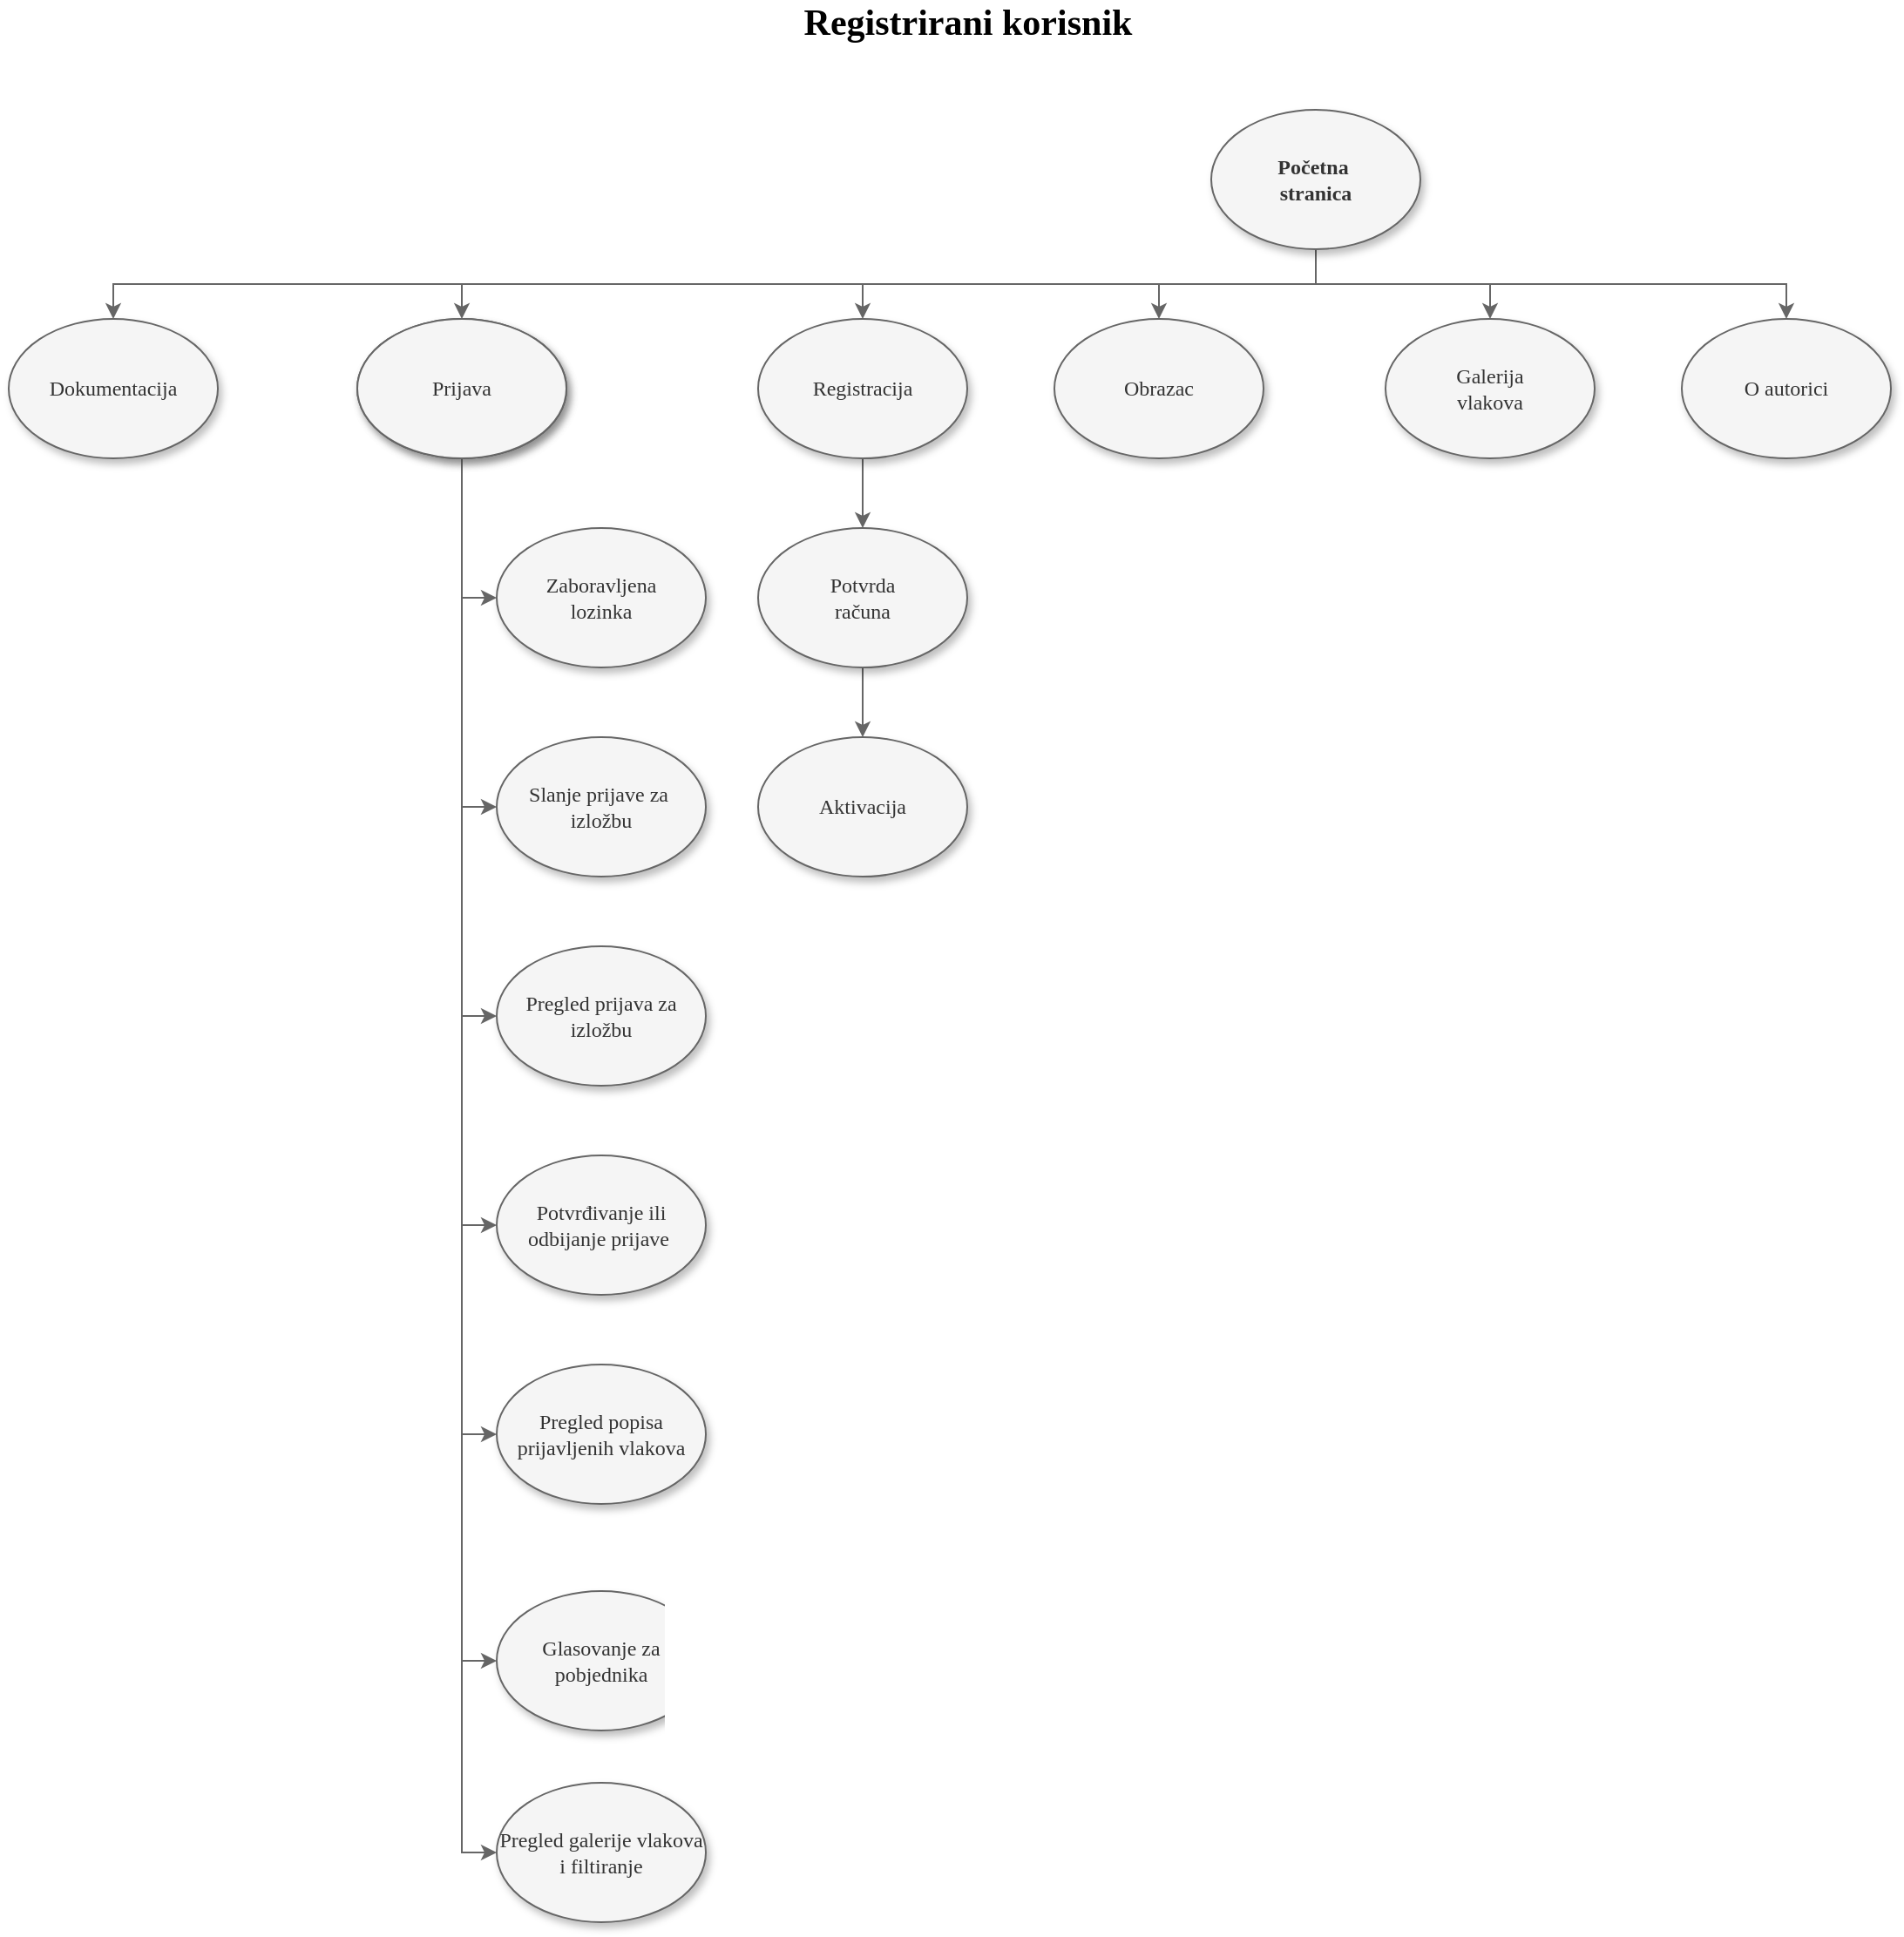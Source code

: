 <mxfile version="14.4.9" type="device"><diagram id="7aXpM5MLto7F73KsSwtq" name="Page-1"><mxGraphModel dx="1038" dy="2163" grid="1" gridSize="10" guides="1" tooltips="1" connect="1" arrows="1" fold="1" page="1" pageScale="1" pageWidth="1169" pageHeight="1654" math="0" shadow="0"><root><mxCell id="0"/><mxCell id="1" parent="0"/><mxCell id="Zxk2ZAcbBmxBwG1igcRP-1" style="edgeStyle=orthogonalEdgeStyle;rounded=0;orthogonalLoop=1;jettySize=auto;html=1;entryX=0.5;entryY=0;entryDx=0;entryDy=0;fillColor=#f5f5f5;strokeColor=#666666;" edge="1" parent="1" target="Zxk2ZAcbBmxBwG1igcRP-21"><mxGeometry relative="1" as="geometry"><mxPoint x="1040" y="140" as="sourcePoint"/><Array as="points"><mxPoint x="1040" y="140"/><mxPoint x="230" y="140"/></Array></mxGeometry></mxCell><mxCell id="Zxk2ZAcbBmxBwG1igcRP-2" style="edgeStyle=orthogonalEdgeStyle;rounded=0;orthogonalLoop=1;jettySize=auto;html=1;entryX=0.5;entryY=0;entryDx=0;entryDy=0;fillColor=#f5f5f5;strokeColor=#666666;" edge="1" parent="1" target="Zxk2ZAcbBmxBwG1igcRP-15"><mxGeometry relative="1" as="geometry"><mxPoint x="950" y="140" as="sourcePoint"/><Array as="points"><mxPoint x="950" y="140"/><mxPoint x="660" y="140"/></Array></mxGeometry></mxCell><mxCell id="Zxk2ZAcbBmxBwG1igcRP-3" style="edgeStyle=orthogonalEdgeStyle;rounded=0;orthogonalLoop=1;jettySize=auto;html=1;entryX=0.5;entryY=0;entryDx=0;entryDy=0;fillColor=#f5f5f5;strokeColor=#666666;" edge="1" parent="1" source="Zxk2ZAcbBmxBwG1igcRP-7" target="Zxk2ZAcbBmxBwG1igcRP-24"><mxGeometry relative="1" as="geometry"><Array as="points"><mxPoint x="920" y="140"/><mxPoint x="830" y="140"/></Array></mxGeometry></mxCell><mxCell id="Zxk2ZAcbBmxBwG1igcRP-4" style="edgeStyle=orthogonalEdgeStyle;rounded=0;orthogonalLoop=1;jettySize=auto;html=1;fillColor=#f5f5f5;strokeColor=#666666;" edge="1" parent="1" source="Zxk2ZAcbBmxBwG1igcRP-7" target="Zxk2ZAcbBmxBwG1igcRP-25"><mxGeometry relative="1" as="geometry"><Array as="points"><mxPoint x="920" y="140"/><mxPoint x="1020" y="140"/></Array></mxGeometry></mxCell><mxCell id="Zxk2ZAcbBmxBwG1igcRP-5" style="edgeStyle=orthogonalEdgeStyle;rounded=0;orthogonalLoop=1;jettySize=auto;html=1;entryX=0.5;entryY=0;entryDx=0;entryDy=0;fillColor=#f5f5f5;strokeColor=#666666;" edge="1" parent="1" source="Zxk2ZAcbBmxBwG1igcRP-7" target="Zxk2ZAcbBmxBwG1igcRP-26"><mxGeometry relative="1" as="geometry"><Array as="points"><mxPoint x="920" y="140"/><mxPoint x="1190" y="140"/></Array></mxGeometry></mxCell><mxCell id="Zxk2ZAcbBmxBwG1igcRP-6" style="edgeStyle=orthogonalEdgeStyle;rounded=0;orthogonalLoop=1;jettySize=auto;html=1;fillColor=#f5f5f5;strokeColor=#666666;" edge="1" parent="1" source="Zxk2ZAcbBmxBwG1igcRP-7" target="Zxk2ZAcbBmxBwG1igcRP-29"><mxGeometry relative="1" as="geometry"><Array as="points"><mxPoint x="920" y="140"/><mxPoint x="430" y="140"/></Array></mxGeometry></mxCell><mxCell id="Zxk2ZAcbBmxBwG1igcRP-7" value="&lt;b&gt;Početna&amp;nbsp;&lt;br&gt;stranica&lt;/b&gt;" style="ellipse;whiteSpace=wrap;html=1;rounded=0;shadow=1;comic=0;labelBackgroundColor=none;strokeWidth=1;fontFamily=Verdana;fontSize=12;align=center;fillColor=#f5f5f5;fontColor=#333333;strokeColor=#666666;" vertex="1" parent="1"><mxGeometry x="860" y="40" width="120" height="80" as="geometry"/></mxCell><mxCell id="Zxk2ZAcbBmxBwG1igcRP-8" style="edgeStyle=orthogonalEdgeStyle;rounded=0;orthogonalLoop=1;jettySize=auto;html=1;exitX=0.5;exitY=1;exitDx=0;exitDy=0;entryX=0;entryY=0.5;entryDx=0;entryDy=0;fillColor=#f5f5f5;strokeColor=#666666;" edge="1" parent="1" source="Zxk2ZAcbBmxBwG1igcRP-13" target="Zxk2ZAcbBmxBwG1igcRP-27"><mxGeometry relative="1" as="geometry"/></mxCell><mxCell id="Zxk2ZAcbBmxBwG1igcRP-9" style="edgeStyle=orthogonalEdgeStyle;rounded=0;orthogonalLoop=1;jettySize=auto;html=1;entryX=0;entryY=0.5;entryDx=0;entryDy=0;fillColor=#f5f5f5;strokeColor=#666666;" edge="1" parent="1" source="Zxk2ZAcbBmxBwG1igcRP-13" target="Zxk2ZAcbBmxBwG1igcRP-20"><mxGeometry relative="1" as="geometry"/></mxCell><mxCell id="Zxk2ZAcbBmxBwG1igcRP-10" style="edgeStyle=orthogonalEdgeStyle;rounded=0;orthogonalLoop=1;jettySize=auto;html=1;entryX=0;entryY=0.5;entryDx=0;entryDy=0;fillColor=#f5f5f5;strokeColor=#666666;" edge="1" parent="1" source="Zxk2ZAcbBmxBwG1igcRP-13" target="Zxk2ZAcbBmxBwG1igcRP-19"><mxGeometry relative="1" as="geometry"/></mxCell><mxCell id="Zxk2ZAcbBmxBwG1igcRP-11" style="edgeStyle=orthogonalEdgeStyle;rounded=0;orthogonalLoop=1;jettySize=auto;html=1;entryX=0;entryY=0.5;entryDx=0;entryDy=0;fillColor=#f5f5f5;strokeColor=#666666;" edge="1" parent="1" source="Zxk2ZAcbBmxBwG1igcRP-13" target="Zxk2ZAcbBmxBwG1igcRP-22"><mxGeometry relative="1" as="geometry"/></mxCell><mxCell id="Zxk2ZAcbBmxBwG1igcRP-12" style="edgeStyle=orthogonalEdgeStyle;rounded=0;orthogonalLoop=1;jettySize=auto;html=1;entryX=0;entryY=0.5;entryDx=0;entryDy=0;fillColor=#f5f5f5;strokeColor=#666666;" edge="1" parent="1" source="Zxk2ZAcbBmxBwG1igcRP-13" target="Zxk2ZAcbBmxBwG1igcRP-23"><mxGeometry relative="1" as="geometry"/></mxCell><mxCell id="Zxk2ZAcbBmxBwG1igcRP-13" value="&lt;span&gt;Prijava&lt;/span&gt;" style="ellipse;whiteSpace=wrap;html=1;rounded=0;shadow=1;comic=0;labelBackgroundColor=none;strokeWidth=1;fontFamily=Verdana;fontSize=12;align=center;fillColor=#f5f5f5;fontColor=#333333;strokeColor=#666666;" vertex="1" parent="1"><mxGeometry x="370" y="160" width="120" height="80" as="geometry"/></mxCell><mxCell id="Zxk2ZAcbBmxBwG1igcRP-14" style="edgeStyle=orthogonalEdgeStyle;rounded=0;orthogonalLoop=1;jettySize=auto;html=1;exitX=0.5;exitY=1;exitDx=0;exitDy=0;entryX=0.5;entryY=0;entryDx=0;entryDy=0;fillColor=#f5f5f5;strokeColor=#666666;" edge="1" parent="1" source="Zxk2ZAcbBmxBwG1igcRP-15" target="Zxk2ZAcbBmxBwG1igcRP-17"><mxGeometry relative="1" as="geometry"/></mxCell><mxCell id="Zxk2ZAcbBmxBwG1igcRP-15" value="&lt;span&gt;Registracija&lt;/span&gt;" style="ellipse;whiteSpace=wrap;html=1;rounded=0;shadow=1;comic=0;labelBackgroundColor=none;strokeWidth=1;fontFamily=Verdana;fontSize=12;align=center;fillColor=#f5f5f5;fontColor=#333333;strokeColor=#666666;" vertex="1" parent="1"><mxGeometry x="600" y="160" width="120" height="80" as="geometry"/></mxCell><mxCell id="Zxk2ZAcbBmxBwG1igcRP-16" style="edgeStyle=orthogonalEdgeStyle;rounded=0;orthogonalLoop=1;jettySize=auto;html=1;exitX=0.5;exitY=1;exitDx=0;exitDy=0;entryX=0.5;entryY=0;entryDx=0;entryDy=0;fillColor=#f5f5f5;strokeColor=#666666;" edge="1" parent="1" source="Zxk2ZAcbBmxBwG1igcRP-17" target="Zxk2ZAcbBmxBwG1igcRP-18"><mxGeometry relative="1" as="geometry"/></mxCell><mxCell id="Zxk2ZAcbBmxBwG1igcRP-17" value="&lt;span&gt;Potvrda&lt;br&gt;računa&lt;br&gt;&lt;/span&gt;" style="ellipse;whiteSpace=wrap;html=1;rounded=0;shadow=1;comic=0;labelBackgroundColor=none;strokeWidth=1;fontFamily=Verdana;fontSize=12;align=center;fillColor=#f5f5f5;fontColor=#333333;strokeColor=#666666;" vertex="1" parent="1"><mxGeometry x="600" y="280" width="120" height="80" as="geometry"/></mxCell><mxCell id="Zxk2ZAcbBmxBwG1igcRP-18" value="&lt;span&gt;Aktivacija&lt;/span&gt;" style="ellipse;whiteSpace=wrap;html=1;rounded=0;shadow=1;comic=0;labelBackgroundColor=none;strokeWidth=1;fontFamily=Verdana;fontSize=12;align=center;fillColor=#f5f5f5;fontColor=#333333;strokeColor=#666666;" vertex="1" parent="1"><mxGeometry x="600" y="400" width="120" height="80" as="geometry"/></mxCell><mxCell id="Zxk2ZAcbBmxBwG1igcRP-19" value="Slanje prijave za&amp;nbsp;&lt;br&gt;izložbu" style="ellipse;whiteSpace=wrap;html=1;rounded=0;shadow=1;comic=0;labelBackgroundColor=none;strokeWidth=1;fontFamily=Verdana;fontSize=12;align=center;fillColor=#f5f5f5;fontColor=#333333;strokeColor=#666666;" vertex="1" parent="1"><mxGeometry x="450" y="400" width="120" height="80" as="geometry"/></mxCell><mxCell id="Zxk2ZAcbBmxBwG1igcRP-20" value="&lt;span&gt;Zaboravljena&lt;br&gt;lozinka&lt;br&gt;&lt;/span&gt;" style="ellipse;whiteSpace=wrap;html=1;rounded=0;shadow=1;comic=0;labelBackgroundColor=none;strokeWidth=1;fontFamily=Verdana;fontSize=12;align=center;fillColor=#f5f5f5;fontColor=#333333;strokeColor=#666666;" vertex="1" parent="1"><mxGeometry x="450" y="280" width="120" height="80" as="geometry"/></mxCell><mxCell id="Zxk2ZAcbBmxBwG1igcRP-21" value="Dokumentacija" style="ellipse;whiteSpace=wrap;html=1;rounded=0;shadow=1;comic=0;labelBackgroundColor=none;strokeWidth=1;fontFamily=Verdana;fontSize=12;align=center;fillColor=#f5f5f5;fontColor=#333333;strokeColor=#666666;" vertex="1" parent="1"><mxGeometry x="170" y="160" width="120" height="80" as="geometry"/></mxCell><mxCell id="Zxk2ZAcbBmxBwG1igcRP-22" value="Pregled prijava za izložbu" style="ellipse;whiteSpace=wrap;html=1;rounded=0;shadow=1;comic=0;labelBackgroundColor=none;strokeWidth=1;fontFamily=Verdana;fontSize=12;align=center;fillColor=#f5f5f5;fontColor=#333333;strokeColor=#666666;" vertex="1" parent="1"><mxGeometry x="450" y="520" width="120" height="80" as="geometry"/></mxCell><mxCell id="Zxk2ZAcbBmxBwG1igcRP-23" value="Potvrđivanje ili odbijanje prijave&amp;nbsp;" style="ellipse;whiteSpace=wrap;html=1;rounded=0;shadow=1;comic=0;labelBackgroundColor=none;strokeWidth=1;fontFamily=Verdana;fontSize=12;align=center;fillColor=#f5f5f5;fontColor=#333333;strokeColor=#666666;" vertex="1" parent="1"><mxGeometry x="450" y="640" width="120" height="80" as="geometry"/></mxCell><mxCell id="Zxk2ZAcbBmxBwG1igcRP-24" value="&lt;span&gt;Obrazac&lt;/span&gt;" style="ellipse;whiteSpace=wrap;html=1;rounded=0;shadow=1;comic=0;labelBackgroundColor=none;strokeWidth=1;fontFamily=Verdana;fontSize=12;align=center;fillColor=#f5f5f5;fontColor=#333333;strokeColor=#666666;" vertex="1" parent="1"><mxGeometry x="770" y="160" width="120" height="80" as="geometry"/></mxCell><mxCell id="Zxk2ZAcbBmxBwG1igcRP-25" value="&lt;span&gt;Galerija&lt;br&gt;vlakova&lt;br&gt;&lt;/span&gt;" style="ellipse;whiteSpace=wrap;html=1;rounded=0;shadow=1;comic=0;labelBackgroundColor=none;strokeWidth=1;fontFamily=Verdana;fontSize=12;align=center;fillColor=#f5f5f5;fontColor=#333333;strokeColor=#666666;" vertex="1" parent="1"><mxGeometry x="960" y="160" width="120" height="80" as="geometry"/></mxCell><mxCell id="Zxk2ZAcbBmxBwG1igcRP-26" value="&lt;span&gt;O autorici&lt;/span&gt;" style="ellipse;whiteSpace=wrap;html=1;rounded=0;shadow=1;comic=0;labelBackgroundColor=none;strokeWidth=1;fontFamily=Verdana;fontSize=12;align=center;fillColor=#f5f5f5;fontColor=#333333;strokeColor=#666666;" vertex="1" parent="1"><mxGeometry x="1130" y="160" width="120" height="80" as="geometry"/></mxCell><mxCell id="Zxk2ZAcbBmxBwG1igcRP-27" value="Pregled popisa prijavljenih vlakova" style="ellipse;whiteSpace=wrap;html=1;rounded=0;shadow=1;comic=0;labelBackgroundColor=none;strokeWidth=1;fontFamily=Verdana;fontSize=12;align=center;fillColor=#f5f5f5;fontColor=#333333;strokeColor=#666666;" vertex="1" parent="1"><mxGeometry x="450" y="760" width="120" height="80" as="geometry"/></mxCell><mxCell id="Zxk2ZAcbBmxBwG1igcRP-28" style="edgeStyle=orthogonalEdgeStyle;rounded=0;orthogonalLoop=1;jettySize=auto;html=1;entryX=0;entryY=0.5;entryDx=0;entryDy=0;strokeColor=#666666;" edge="1" parent="1" source="Zxk2ZAcbBmxBwG1igcRP-29" target="Zxk2ZAcbBmxBwG1igcRP-30"><mxGeometry relative="1" as="geometry"/></mxCell><mxCell id="Zxk2ZAcbBmxBwG1igcRP-34" style="edgeStyle=orthogonalEdgeStyle;rounded=0;orthogonalLoop=1;jettySize=auto;html=1;entryX=0;entryY=0.5;entryDx=0;entryDy=0;strokeColor=#666666;" edge="1" parent="1" source="Zxk2ZAcbBmxBwG1igcRP-29" target="Zxk2ZAcbBmxBwG1igcRP-32"><mxGeometry relative="1" as="geometry"/></mxCell><mxCell id="Zxk2ZAcbBmxBwG1igcRP-29" value="&lt;span&gt;Prijava&lt;/span&gt;" style="ellipse;whiteSpace=wrap;html=1;rounded=0;shadow=1;comic=0;labelBackgroundColor=none;strokeWidth=1;fontFamily=Verdana;fontSize=12;align=center;fillColor=#f5f5f5;fontColor=#333333;strokeColor=#666666;" vertex="1" parent="1"><mxGeometry x="370" y="160" width="120" height="80" as="geometry"/></mxCell><mxCell id="Zxk2ZAcbBmxBwG1igcRP-30" value="Glasovanje za pobjednika" style="ellipse;whiteSpace=wrap;html=1;rounded=0;shadow=1;comic=0;labelBackgroundColor=none;strokeWidth=1;fontFamily=Verdana;fontSize=12;align=center;fillColor=#f5f5f5;fontColor=#333333;strokeColor=#666666;" vertex="1" parent="1"><mxGeometry x="450" y="890" width="120" height="80" as="geometry"/></mxCell><mxCell id="Zxk2ZAcbBmxBwG1igcRP-32" value="Pregled galerije vlakova i filtiranje" style="ellipse;whiteSpace=wrap;html=1;rounded=0;shadow=1;comic=0;labelBackgroundColor=none;strokeWidth=1;fontFamily=Verdana;fontSize=12;align=center;fillColor=#f5f5f5;fontColor=#333333;strokeColor=#666666;" vertex="1" parent="1"><mxGeometry x="450" y="1000" width="120" height="80" as="geometry"/></mxCell><mxCell id="Zxk2ZAcbBmxBwG1igcRP-36" value="&lt;font face=&quot;Verdana&quot; size=&quot;1&quot;&gt;&lt;b style=&quot;font-size: 21px&quot;&gt;Registrirani korisnik&lt;/b&gt;&lt;/font&gt;" style="text;html=1;align=center;verticalAlign=middle;resizable=0;points=[];autosize=1;" vertex="1" parent="1"><mxGeometry x="590" y="-20" width="260" height="20" as="geometry"/></mxCell></root></mxGraphModel></diagram></mxfile>